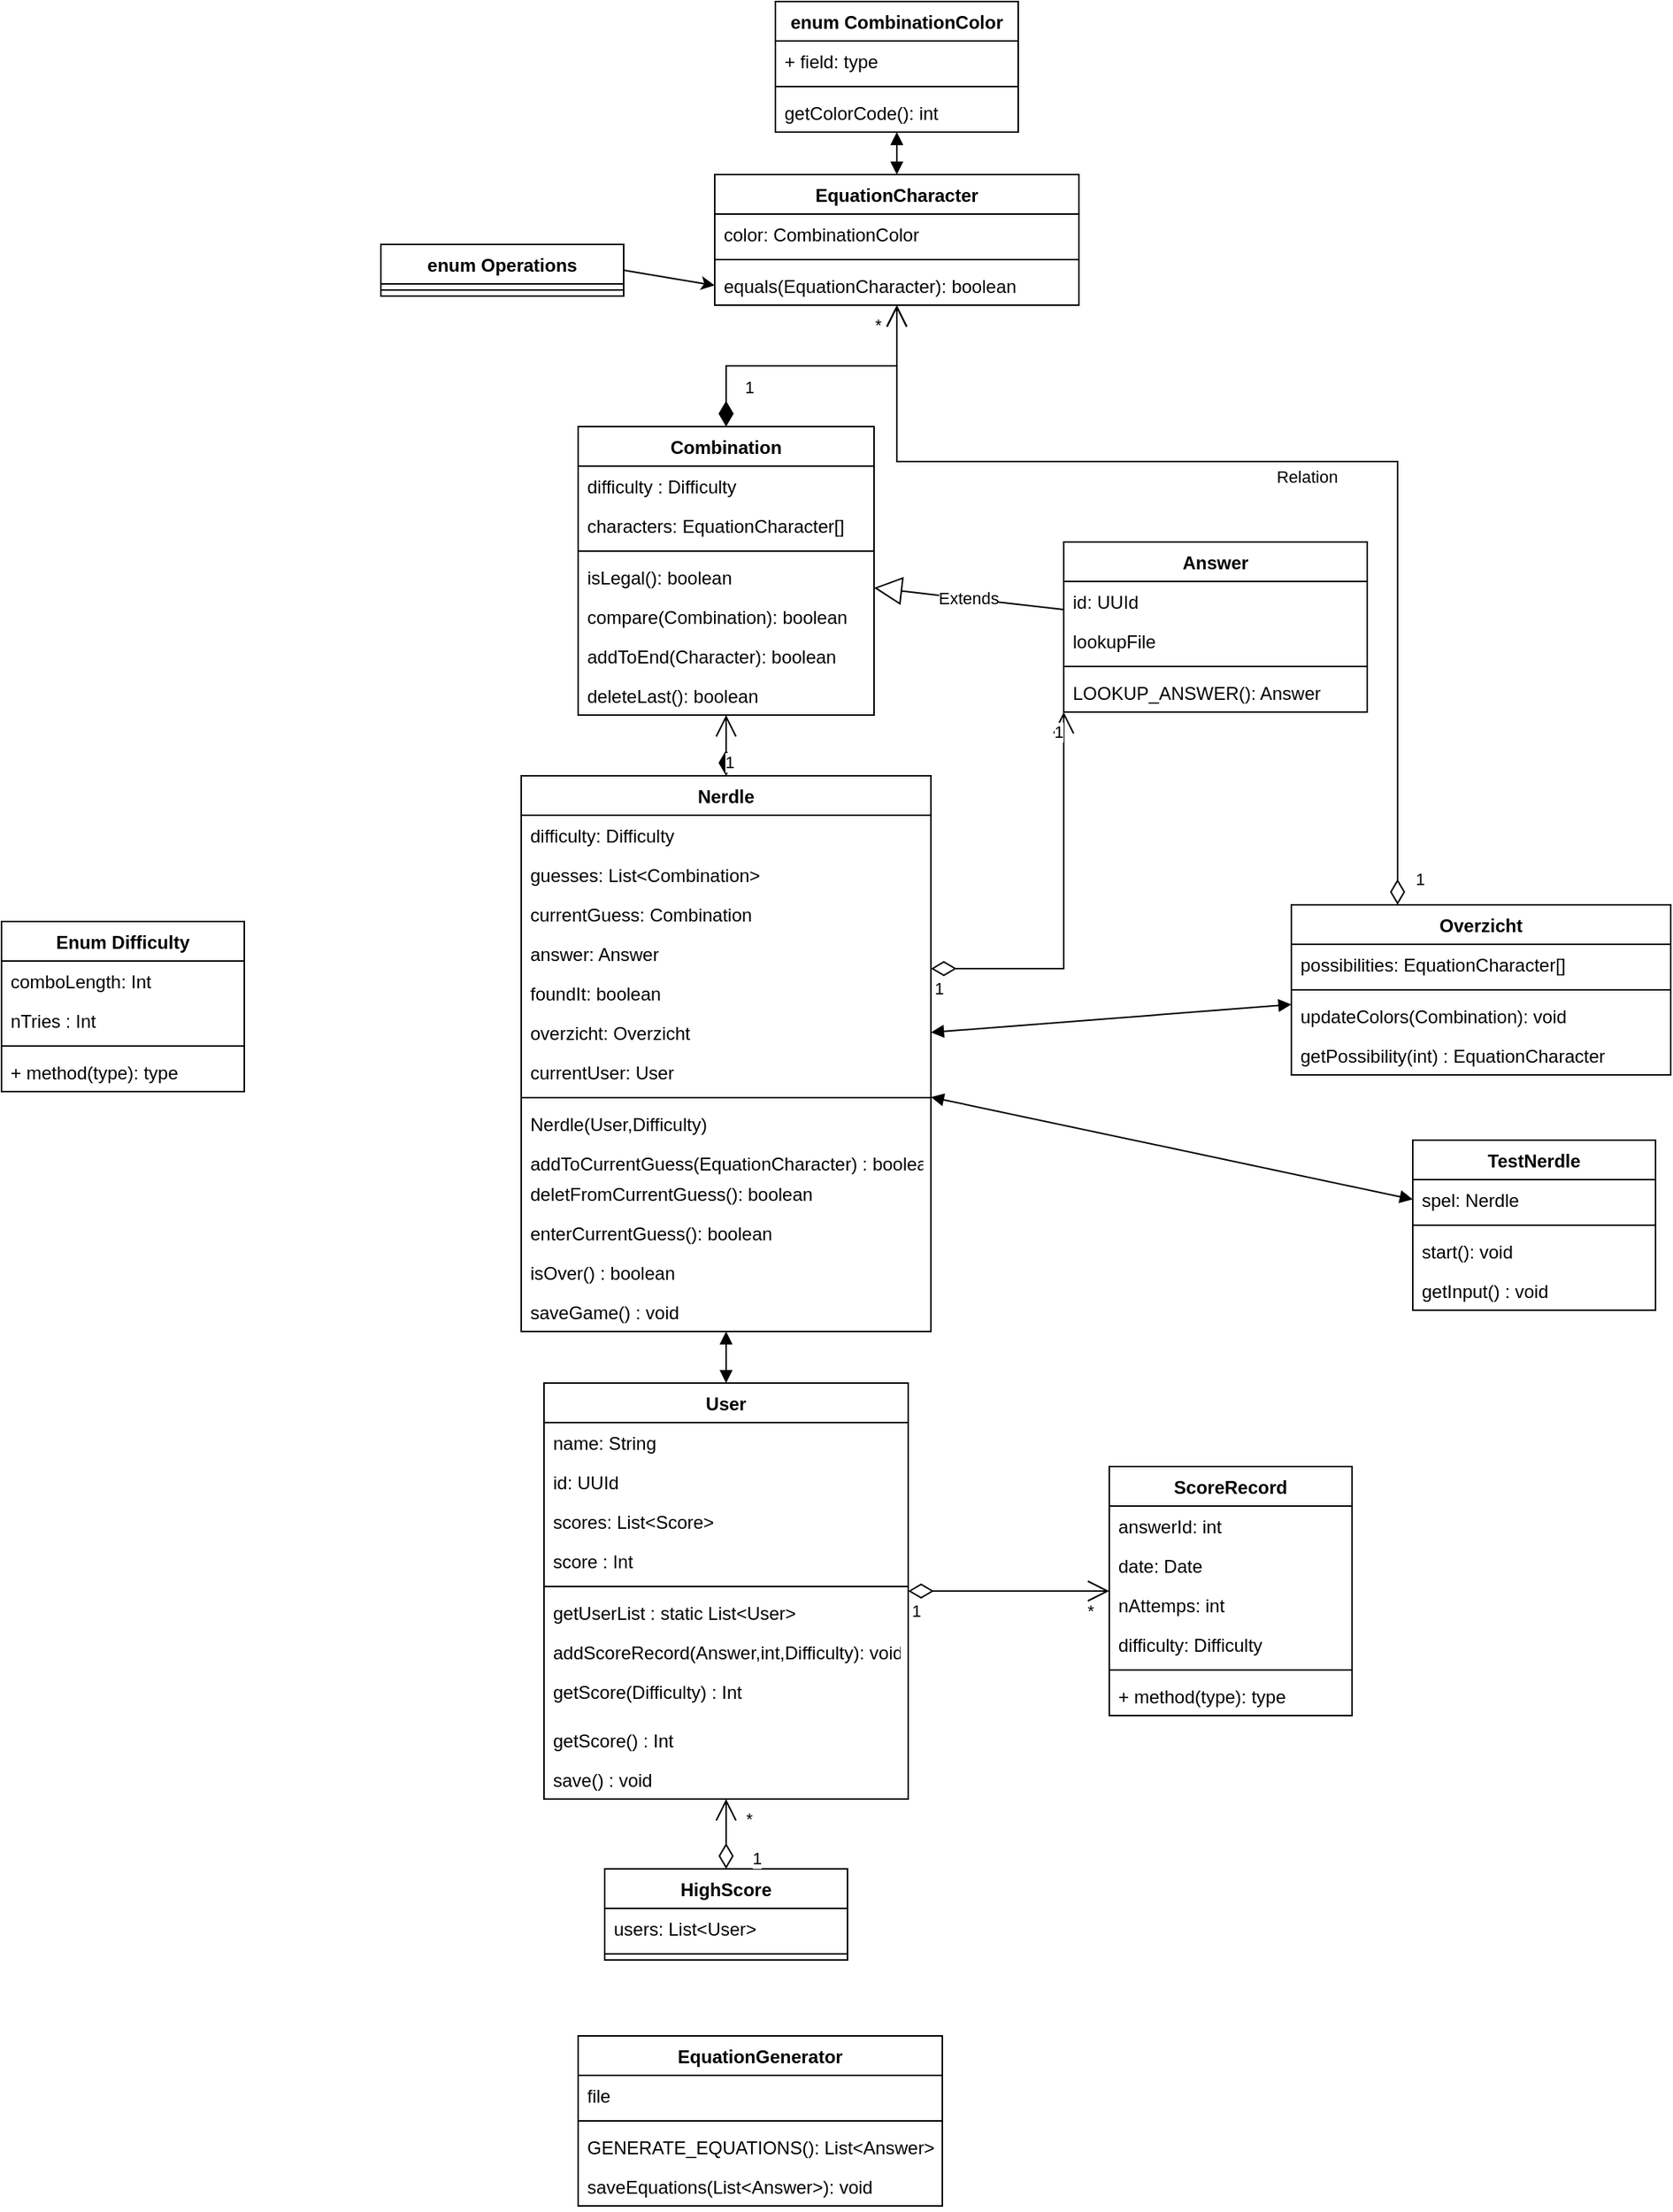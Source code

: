 <mxfile version="20.8.16" type="device"><diagram name="Page-1" id="nGaNUwzNWnzi1AYRtjt9"><mxGraphModel dx="2268" dy="806" grid="1" gridSize="10" guides="1" tooltips="1" connect="1" arrows="1" fold="1" page="1" pageScale="1" pageWidth="850" pageHeight="1100" math="0" shadow="0"><root><mxCell id="0"/><mxCell id="1" parent="0"/><mxCell id="WRhRIFxz5r6KMZZlI93b-1" value="Nerdle" style="swimlane;fontStyle=1;align=center;verticalAlign=top;childLayout=stackLayout;horizontal=1;startSize=26;horizontalStack=0;resizeParent=1;resizeParentMax=0;resizeLast=0;collapsible=1;marginBottom=0;" parent="1" vertex="1"><mxGeometry x="82.5" y="520" width="270" height="366" as="geometry"/></mxCell><mxCell id="WRhRIFxz5r6KMZZlI93b-44" value="difficulty: Difficulty" style="text;strokeColor=none;fillColor=none;align=left;verticalAlign=top;spacingLeft=4;spacingRight=4;overflow=hidden;rotatable=0;points=[[0,0.5],[1,0.5]];portConstraint=eastwest;" parent="WRhRIFxz5r6KMZZlI93b-1" vertex="1"><mxGeometry y="26" width="270" height="26" as="geometry"/></mxCell><mxCell id="WRhRIFxz5r6KMZZlI93b-45" value="guesses: List&lt;Combination&gt;" style="text;strokeColor=none;fillColor=none;align=left;verticalAlign=top;spacingLeft=4;spacingRight=4;overflow=hidden;rotatable=0;points=[[0,0.5],[1,0.5]];portConstraint=eastwest;" parent="WRhRIFxz5r6KMZZlI93b-1" vertex="1"><mxGeometry y="52" width="270" height="26" as="geometry"/></mxCell><mxCell id="WRhRIFxz5r6KMZZlI93b-46" value="currentGuess: Combination" style="text;strokeColor=none;fillColor=none;align=left;verticalAlign=top;spacingLeft=4;spacingRight=4;overflow=hidden;rotatable=0;points=[[0,0.5],[1,0.5]];portConstraint=eastwest;" parent="WRhRIFxz5r6KMZZlI93b-1" vertex="1"><mxGeometry y="78" width="270" height="26" as="geometry"/></mxCell><mxCell id="WRhRIFxz5r6KMZZlI93b-47" value="answer: Answer" style="text;strokeColor=none;fillColor=none;align=left;verticalAlign=top;spacingLeft=4;spacingRight=4;overflow=hidden;rotatable=0;points=[[0,0.5],[1,0.5]];portConstraint=eastwest;" parent="WRhRIFxz5r6KMZZlI93b-1" vertex="1"><mxGeometry y="104" width="270" height="26" as="geometry"/></mxCell><mxCell id="WRhRIFxz5r6KMZZlI93b-57" value="foundIt: boolean" style="text;strokeColor=none;fillColor=none;align=left;verticalAlign=top;spacingLeft=4;spacingRight=4;overflow=hidden;rotatable=0;points=[[0,0.5],[1,0.5]];portConstraint=eastwest;" parent="WRhRIFxz5r6KMZZlI93b-1" vertex="1"><mxGeometry y="130" width="270" height="26" as="geometry"/></mxCell><mxCell id="WRhRIFxz5r6KMZZlI93b-65" value="overzicht: Overzicht" style="text;strokeColor=none;fillColor=none;align=left;verticalAlign=top;spacingLeft=4;spacingRight=4;overflow=hidden;rotatable=0;points=[[0,0.5],[1,0.5]];portConstraint=eastwest;" parent="WRhRIFxz5r6KMZZlI93b-1" vertex="1"><mxGeometry y="156" width="270" height="26" as="geometry"/></mxCell><mxCell id="WRhRIFxz5r6KMZZlI93b-71" value="currentUser: User" style="text;strokeColor=none;fillColor=none;align=left;verticalAlign=top;spacingLeft=4;spacingRight=4;overflow=hidden;rotatable=0;points=[[0,0.5],[1,0.5]];portConstraint=eastwest;" parent="WRhRIFxz5r6KMZZlI93b-1" vertex="1"><mxGeometry y="182" width="270" height="26" as="geometry"/></mxCell><mxCell id="WRhRIFxz5r6KMZZlI93b-3" value="" style="line;strokeWidth=1;fillColor=none;align=left;verticalAlign=middle;spacingTop=-1;spacingLeft=3;spacingRight=3;rotatable=0;labelPosition=right;points=[];portConstraint=eastwest;strokeColor=inherit;" parent="WRhRIFxz5r6KMZZlI93b-1" vertex="1"><mxGeometry y="208" width="270" height="8" as="geometry"/></mxCell><mxCell id="WswGi1oStn5yiVuXlSkT-11" value="Nerdle(User,Difficulty)" style="text;strokeColor=none;fillColor=none;align=left;verticalAlign=top;spacingLeft=4;spacingRight=4;overflow=hidden;rotatable=0;points=[[0,0.5],[1,0.5]];portConstraint=eastwest;" vertex="1" parent="WRhRIFxz5r6KMZZlI93b-1"><mxGeometry y="216" width="270" height="26" as="geometry"/></mxCell><mxCell id="WRhRIFxz5r6KMZZlI93b-4" value="addToCurrentGuess(EquationCharacter) : boolean" style="text;strokeColor=none;fillColor=none;align=left;verticalAlign=top;spacingLeft=4;spacingRight=4;overflow=hidden;rotatable=0;points=[[0,0.5],[1,0.5]];portConstraint=eastwest;" parent="WRhRIFxz5r6KMZZlI93b-1" vertex="1"><mxGeometry y="242" width="270" height="20" as="geometry"/></mxCell><mxCell id="WRhRIFxz5r6KMZZlI93b-97" value="deletFromCurrentGuess(): boolean" style="text;strokeColor=none;fillColor=none;align=left;verticalAlign=top;spacingLeft=4;spacingRight=4;overflow=hidden;rotatable=0;points=[[0,0.5],[1,0.5]];portConstraint=eastwest;" parent="WRhRIFxz5r6KMZZlI93b-1" vertex="1"><mxGeometry y="262" width="270" height="26" as="geometry"/></mxCell><mxCell id="WRhRIFxz5r6KMZZlI93b-98" value="enterCurrentGuess(): boolean" style="text;strokeColor=none;fillColor=none;align=left;verticalAlign=top;spacingLeft=4;spacingRight=4;overflow=hidden;rotatable=0;points=[[0,0.5],[1,0.5]];portConstraint=eastwest;" parent="WRhRIFxz5r6KMZZlI93b-1" vertex="1"><mxGeometry y="288" width="270" height="26" as="geometry"/></mxCell><mxCell id="AXyc21nT3jt0DEatGzwi-4" value="isOver() : boolean" style="text;strokeColor=none;fillColor=none;align=left;verticalAlign=top;spacingLeft=4;spacingRight=4;overflow=hidden;rotatable=0;points=[[0,0.5],[1,0.5]];portConstraint=eastwest;" parent="WRhRIFxz5r6KMZZlI93b-1" vertex="1"><mxGeometry y="314" width="270" height="26" as="geometry"/></mxCell><mxCell id="WswGi1oStn5yiVuXlSkT-10" value="saveGame() : void" style="text;strokeColor=none;fillColor=none;align=left;verticalAlign=top;spacingLeft=4;spacingRight=4;overflow=hidden;rotatable=0;points=[[0,0.5],[1,0.5]];portConstraint=eastwest;" vertex="1" parent="WRhRIFxz5r6KMZZlI93b-1"><mxGeometry y="340" width="270" height="26" as="geometry"/></mxCell><mxCell id="WRhRIFxz5r6KMZZlI93b-5" value="Combination" style="swimlane;fontStyle=1;align=center;verticalAlign=top;childLayout=stackLayout;horizontal=1;startSize=26;horizontalStack=0;resizeParent=1;resizeParentMax=0;resizeLast=0;collapsible=1;marginBottom=0;" parent="1" vertex="1"><mxGeometry x="120" y="290" width="195" height="190" as="geometry"/></mxCell><mxCell id="WRhRIFxz5r6KMZZlI93b-89" value="difficulty : Difficulty" style="text;strokeColor=none;fillColor=none;align=left;verticalAlign=top;spacingLeft=4;spacingRight=4;overflow=hidden;rotatable=0;points=[[0,0.5],[1,0.5]];portConstraint=eastwest;" parent="WRhRIFxz5r6KMZZlI93b-5" vertex="1"><mxGeometry y="26" width="195" height="26" as="geometry"/></mxCell><mxCell id="WRhRIFxz5r6KMZZlI93b-6" value="characters: EquationCharacter[]" style="text;strokeColor=none;fillColor=none;align=left;verticalAlign=top;spacingLeft=4;spacingRight=4;overflow=hidden;rotatable=0;points=[[0,0.5],[1,0.5]];portConstraint=eastwest;" parent="WRhRIFxz5r6KMZZlI93b-5" vertex="1"><mxGeometry y="52" width="195" height="26" as="geometry"/></mxCell><mxCell id="WRhRIFxz5r6KMZZlI93b-7" value="" style="line;strokeWidth=1;fillColor=none;align=left;verticalAlign=middle;spacingTop=-1;spacingLeft=3;spacingRight=3;rotatable=0;labelPosition=right;points=[];portConstraint=eastwest;strokeColor=inherit;" parent="WRhRIFxz5r6KMZZlI93b-5" vertex="1"><mxGeometry y="78" width="195" height="8" as="geometry"/></mxCell><mxCell id="WRhRIFxz5r6KMZZlI93b-8" value="isLegal(): boolean" style="text;strokeColor=none;fillColor=none;align=left;verticalAlign=top;spacingLeft=4;spacingRight=4;overflow=hidden;rotatable=0;points=[[0,0.5],[1,0.5]];portConstraint=eastwest;" parent="WRhRIFxz5r6KMZZlI93b-5" vertex="1"><mxGeometry y="86" width="195" height="26" as="geometry"/></mxCell><mxCell id="WRhRIFxz5r6KMZZlI93b-82" value="compare(Combination): boolean" style="text;strokeColor=none;fillColor=none;align=left;verticalAlign=top;spacingLeft=4;spacingRight=4;overflow=hidden;rotatable=0;points=[[0,0.5],[1,0.5]];portConstraint=eastwest;" parent="WRhRIFxz5r6KMZZlI93b-5" vertex="1"><mxGeometry y="112" width="195" height="26" as="geometry"/></mxCell><mxCell id="WRhRIFxz5r6KMZZlI93b-83" value="addToEnd(Character): boolean" style="text;strokeColor=none;fillColor=none;align=left;verticalAlign=top;spacingLeft=4;spacingRight=4;overflow=hidden;rotatable=0;points=[[0,0.5],[1,0.5]];portConstraint=eastwest;" parent="WRhRIFxz5r6KMZZlI93b-5" vertex="1"><mxGeometry y="138" width="195" height="26" as="geometry"/></mxCell><mxCell id="WRhRIFxz5r6KMZZlI93b-84" value="deleteLast(): boolean" style="text;strokeColor=none;fillColor=none;align=left;verticalAlign=top;spacingLeft=4;spacingRight=4;overflow=hidden;rotatable=0;points=[[0,0.5],[1,0.5]];portConstraint=eastwest;" parent="WRhRIFxz5r6KMZZlI93b-5" vertex="1"><mxGeometry y="164" width="195" height="26" as="geometry"/></mxCell><mxCell id="WRhRIFxz5r6KMZZlI93b-9" value="1" style="endArrow=open;html=1;endSize=12;startArrow=diamondThin;startSize=14;startFill=1;edgeStyle=orthogonalEdgeStyle;align=left;verticalAlign=bottom;rounded=0;" parent="1" source="WRhRIFxz5r6KMZZlI93b-1" target="WRhRIFxz5r6KMZZlI93b-5" edge="1"><mxGeometry x="-1" y="3" relative="1" as="geometry"><mxPoint x="420" y="320" as="sourcePoint"/><mxPoint x="580" y="320" as="targetPoint"/></mxGeometry></mxCell><mxCell id="WRhRIFxz5r6KMZZlI93b-10" value="EquationCharacter" style="swimlane;fontStyle=1;align=center;verticalAlign=top;childLayout=stackLayout;horizontal=1;startSize=26;horizontalStack=0;resizeParent=1;resizeParentMax=0;resizeLast=0;collapsible=1;marginBottom=0;" parent="1" vertex="1"><mxGeometry x="210" y="124" width="240" height="86" as="geometry"/></mxCell><mxCell id="WRhRIFxz5r6KMZZlI93b-56" value="color: CombinationColor" style="text;strokeColor=none;fillColor=none;align=left;verticalAlign=top;spacingLeft=4;spacingRight=4;overflow=hidden;rotatable=0;points=[[0,0.5],[1,0.5]];portConstraint=eastwest;" parent="WRhRIFxz5r6KMZZlI93b-10" vertex="1"><mxGeometry y="26" width="240" height="26" as="geometry"/></mxCell><mxCell id="WRhRIFxz5r6KMZZlI93b-12" value="" style="line;strokeWidth=1;fillColor=none;align=left;verticalAlign=middle;spacingTop=-1;spacingLeft=3;spacingRight=3;rotatable=0;labelPosition=right;points=[];portConstraint=eastwest;strokeColor=inherit;" parent="WRhRIFxz5r6KMZZlI93b-10" vertex="1"><mxGeometry y="52" width="240" height="8" as="geometry"/></mxCell><mxCell id="2IvJSUibcknKAsIK1jTC-1" value="equals(EquationCharacter): boolean" style="text;strokeColor=none;fillColor=none;align=left;verticalAlign=top;spacingLeft=4;spacingRight=4;overflow=hidden;rotatable=0;points=[[0,0.5],[1,0.5]];portConstraint=eastwest;" parent="WRhRIFxz5r6KMZZlI93b-10" vertex="1"><mxGeometry y="60" width="240" height="26" as="geometry"/></mxCell><mxCell id="WRhRIFxz5r6KMZZlI93b-14" value="enum CombinationColor" style="swimlane;fontStyle=1;align=center;verticalAlign=top;childLayout=stackLayout;horizontal=1;startSize=26;horizontalStack=0;resizeParent=1;resizeParentMax=0;resizeLast=0;collapsible=1;marginBottom=0;" parent="1" vertex="1"><mxGeometry x="250" y="10" width="160" height="86" as="geometry"/></mxCell><mxCell id="WRhRIFxz5r6KMZZlI93b-15" value="+ field: type" style="text;strokeColor=none;fillColor=none;align=left;verticalAlign=top;spacingLeft=4;spacingRight=4;overflow=hidden;rotatable=0;points=[[0,0.5],[1,0.5]];portConstraint=eastwest;" parent="WRhRIFxz5r6KMZZlI93b-14" vertex="1"><mxGeometry y="26" width="160" height="26" as="geometry"/></mxCell><mxCell id="WRhRIFxz5r6KMZZlI93b-16" value="" style="line;strokeWidth=1;fillColor=none;align=left;verticalAlign=middle;spacingTop=-1;spacingLeft=3;spacingRight=3;rotatable=0;labelPosition=right;points=[];portConstraint=eastwest;strokeColor=inherit;" parent="WRhRIFxz5r6KMZZlI93b-14" vertex="1"><mxGeometry y="52" width="160" height="8" as="geometry"/></mxCell><mxCell id="WRhRIFxz5r6KMZZlI93b-17" value="getColorCode(): int" style="text;strokeColor=none;fillColor=none;align=left;verticalAlign=top;spacingLeft=4;spacingRight=4;overflow=hidden;rotatable=0;points=[[0,0.5],[1,0.5]];portConstraint=eastwest;" parent="WRhRIFxz5r6KMZZlI93b-14" vertex="1"><mxGeometry y="60" width="160" height="26" as="geometry"/></mxCell><mxCell id="WRhRIFxz5r6KMZZlI93b-20" value="1" style="endArrow=open;html=1;endSize=12;startArrow=diamondThin;startSize=14;startFill=1;edgeStyle=orthogonalEdgeStyle;align=left;verticalAlign=bottom;rounded=0;" parent="1" source="WRhRIFxz5r6KMZZlI93b-5" target="WRhRIFxz5r6KMZZlI93b-10" edge="1"><mxGeometry x="-0.817" y="-10" relative="1" as="geometry"><mxPoint x="530" y="360" as="sourcePoint"/><mxPoint x="250" y="197" as="targetPoint"/><mxPoint as="offset"/></mxGeometry></mxCell><mxCell id="WRhRIFxz5r6KMZZlI93b-48" value="enum Operations" style="swimlane;fontStyle=1;align=center;verticalAlign=top;childLayout=stackLayout;horizontal=1;startSize=26;horizontalStack=0;resizeParent=1;resizeParentMax=0;resizeLast=0;collapsible=1;marginBottom=0;" parent="1" vertex="1"><mxGeometry x="-10" y="170" width="160" height="34" as="geometry"/></mxCell><mxCell id="WRhRIFxz5r6KMZZlI93b-50" value="" style="line;strokeWidth=1;fillColor=none;align=left;verticalAlign=middle;spacingTop=-1;spacingLeft=3;spacingRight=3;rotatable=0;labelPosition=right;points=[];portConstraint=eastwest;strokeColor=inherit;" parent="WRhRIFxz5r6KMZZlI93b-48" vertex="1"><mxGeometry y="26" width="160" height="8" as="geometry"/></mxCell><mxCell id="WRhRIFxz5r6KMZZlI93b-55" value="" style="endArrow=block;startArrow=block;endFill=1;startFill=1;html=1;rounded=0;" parent="1" source="WRhRIFxz5r6KMZZlI93b-10" target="WRhRIFxz5r6KMZZlI93b-17" edge="1"><mxGeometry width="160" relative="1" as="geometry"><mxPoint x="380" y="120" as="sourcePoint"/><mxPoint x="540" y="120" as="targetPoint"/></mxGeometry></mxCell><mxCell id="WRhRIFxz5r6KMZZlI93b-58" value="Overzicht" style="swimlane;fontStyle=1;align=center;verticalAlign=top;childLayout=stackLayout;horizontal=1;startSize=26;horizontalStack=0;resizeParent=1;resizeParentMax=0;resizeLast=0;collapsible=1;marginBottom=0;" parent="1" vertex="1"><mxGeometry x="590" y="605" width="250" height="112" as="geometry"/></mxCell><mxCell id="WRhRIFxz5r6KMZZlI93b-62" value="Relation" style="endArrow=open;html=1;endSize=12;startArrow=diamondThin;startSize=14;startFill=0;edgeStyle=orthogonalEdgeStyle;rounded=0;" parent="WRhRIFxz5r6KMZZlI93b-58" target="WRhRIFxz5r6KMZZlI93b-10" edge="1"><mxGeometry x="-0.028" y="10" relative="1" as="geometry"><mxPoint x="70" as="sourcePoint"/><mxPoint x="230" as="targetPoint"/><Array as="points"><mxPoint x="70" y="-292"/><mxPoint x="-260" y="-292"/></Array><mxPoint as="offset"/></mxGeometry></mxCell><mxCell id="WRhRIFxz5r6KMZZlI93b-63" value="1" style="edgeLabel;resizable=0;html=1;align=left;verticalAlign=top;" parent="WRhRIFxz5r6KMZZlI93b-62" connectable="0" vertex="1"><mxGeometry x="-1" relative="1" as="geometry"><mxPoint x="10" y="-30" as="offset"/></mxGeometry></mxCell><mxCell id="WRhRIFxz5r6KMZZlI93b-64" value="*" style="edgeLabel;resizable=0;html=1;align=right;verticalAlign=top;" parent="WRhRIFxz5r6KMZZlI93b-62" connectable="0" vertex="1"><mxGeometry x="1" relative="1" as="geometry"><mxPoint x="-10" as="offset"/></mxGeometry></mxCell><mxCell id="WRhRIFxz5r6KMZZlI93b-59" value="possibilities: EquationCharacter[]" style="text;strokeColor=none;fillColor=none;align=left;verticalAlign=top;spacingLeft=4;spacingRight=4;overflow=hidden;rotatable=0;points=[[0,0.5],[1,0.5]];portConstraint=eastwest;" parent="WRhRIFxz5r6KMZZlI93b-58" vertex="1"><mxGeometry y="26" width="250" height="26" as="geometry"/></mxCell><mxCell id="WRhRIFxz5r6KMZZlI93b-60" value="" style="line;strokeWidth=1;fillColor=none;align=left;verticalAlign=middle;spacingTop=-1;spacingLeft=3;spacingRight=3;rotatable=0;labelPosition=right;points=[];portConstraint=eastwest;strokeColor=inherit;" parent="WRhRIFxz5r6KMZZlI93b-58" vertex="1"><mxGeometry y="52" width="250" height="8" as="geometry"/></mxCell><mxCell id="WRhRIFxz5r6KMZZlI93b-61" value="updateColors(Combination): void" style="text;strokeColor=none;fillColor=none;align=left;verticalAlign=top;spacingLeft=4;spacingRight=4;overflow=hidden;rotatable=0;points=[[0,0.5],[1,0.5]];portConstraint=eastwest;" parent="WRhRIFxz5r6KMZZlI93b-58" vertex="1"><mxGeometry y="60" width="250" height="26" as="geometry"/></mxCell><mxCell id="AXyc21nT3jt0DEatGzwi-1" value="getPossibility(int) : EquationCharacter" style="text;strokeColor=none;fillColor=none;align=left;verticalAlign=top;spacingLeft=4;spacingRight=4;overflow=hidden;rotatable=0;points=[[0,0.5],[1,0.5]];portConstraint=eastwest;" parent="WRhRIFxz5r6KMZZlI93b-58" vertex="1"><mxGeometry y="86" width="250" height="26" as="geometry"/></mxCell><mxCell id="WRhRIFxz5r6KMZZlI93b-66" value="" style="endArrow=block;startArrow=block;endFill=1;startFill=1;html=1;rounded=0;exitX=1;exitY=0.5;exitDx=0;exitDy=0;" parent="1" source="WRhRIFxz5r6KMZZlI93b-65" target="WRhRIFxz5r6KMZZlI93b-58" edge="1"><mxGeometry width="160" relative="1" as="geometry"><mxPoint x="340" y="630" as="sourcePoint"/><mxPoint x="500" y="630" as="targetPoint"/></mxGeometry></mxCell><mxCell id="WRhRIFxz5r6KMZZlI93b-67" value="User" style="swimlane;fontStyle=1;align=center;verticalAlign=top;childLayout=stackLayout;horizontal=1;startSize=26;horizontalStack=0;resizeParent=1;resizeParentMax=0;resizeLast=0;collapsible=1;marginBottom=0;" parent="1" vertex="1"><mxGeometry x="97.5" y="920" width="240" height="274" as="geometry"/></mxCell><mxCell id="WRhRIFxz5r6KMZZlI93b-68" value="name: String" style="text;strokeColor=none;fillColor=none;align=left;verticalAlign=top;spacingLeft=4;spacingRight=4;overflow=hidden;rotatable=0;points=[[0,0.5],[1,0.5]];portConstraint=eastwest;" parent="WRhRIFxz5r6KMZZlI93b-67" vertex="1"><mxGeometry y="26" width="240" height="26" as="geometry"/></mxCell><mxCell id="WRhRIFxz5r6KMZZlI93b-92" value="id: UUId" style="text;strokeColor=none;fillColor=none;align=left;verticalAlign=top;spacingLeft=4;spacingRight=4;overflow=hidden;rotatable=0;points=[[0,0.5],[1,0.5]];portConstraint=eastwest;" parent="WRhRIFxz5r6KMZZlI93b-67" vertex="1"><mxGeometry y="52" width="240" height="26" as="geometry"/></mxCell><mxCell id="WRhRIFxz5r6KMZZlI93b-93" value="scores: List&lt;Score&gt;" style="text;strokeColor=none;fillColor=none;align=left;verticalAlign=top;spacingLeft=4;spacingRight=4;overflow=hidden;rotatable=0;points=[[0,0.5],[1,0.5]];portConstraint=eastwest;" parent="WRhRIFxz5r6KMZZlI93b-67" vertex="1"><mxGeometry y="78" width="240" height="26" as="geometry"/></mxCell><mxCell id="WswGi1oStn5yiVuXlSkT-12" value="score : Int" style="text;strokeColor=none;fillColor=none;align=left;verticalAlign=top;spacingLeft=4;spacingRight=4;overflow=hidden;rotatable=0;points=[[0,0.5],[1,0.5]];portConstraint=eastwest;" vertex="1" parent="WRhRIFxz5r6KMZZlI93b-67"><mxGeometry y="104" width="240" height="26" as="geometry"/></mxCell><mxCell id="WRhRIFxz5r6KMZZlI93b-69" value="" style="line;strokeWidth=1;fillColor=none;align=left;verticalAlign=middle;spacingTop=-1;spacingLeft=3;spacingRight=3;rotatable=0;labelPosition=right;points=[];portConstraint=eastwest;strokeColor=inherit;" parent="WRhRIFxz5r6KMZZlI93b-67" vertex="1"><mxGeometry y="130" width="240" height="8" as="geometry"/></mxCell><mxCell id="WswGi1oStn5yiVuXlSkT-8" value="getUserList : static List&lt;User&gt;" style="text;strokeColor=none;fillColor=none;align=left;verticalAlign=top;spacingLeft=4;spacingRight=4;overflow=hidden;rotatable=0;points=[[0,0.5],[1,0.5]];portConstraint=eastwest;" vertex="1" parent="WRhRIFxz5r6KMZZlI93b-67"><mxGeometry y="138" width="240" height="26" as="geometry"/></mxCell><mxCell id="WRhRIFxz5r6KMZZlI93b-70" value="addScoreRecord(Answer,int,Difficulty): void" style="text;strokeColor=none;fillColor=none;align=left;verticalAlign=top;spacingLeft=4;spacingRight=4;overflow=hidden;rotatable=0;points=[[0,0.5],[1,0.5]];portConstraint=eastwest;" parent="WRhRIFxz5r6KMZZlI93b-67" vertex="1"><mxGeometry y="164" width="240" height="26" as="geometry"/></mxCell><mxCell id="MKwCYg8Q-onMK38JoarG-9" value="getScore(Difficulty) : Int" style="text;strokeColor=none;fillColor=none;align=left;verticalAlign=top;spacingLeft=4;spacingRight=4;overflow=hidden;rotatable=0;points=[[0,0.5],[1,0.5]];portConstraint=eastwest;" parent="WRhRIFxz5r6KMZZlI93b-67" vertex="1"><mxGeometry y="190" width="240" height="32" as="geometry"/></mxCell><mxCell id="WswGi1oStn5yiVuXlSkT-7" value="getScore() : Int" style="text;strokeColor=none;fillColor=none;align=left;verticalAlign=top;spacingLeft=4;spacingRight=4;overflow=hidden;rotatable=0;points=[[0,0.5],[1,0.5]];portConstraint=eastwest;" vertex="1" parent="WRhRIFxz5r6KMZZlI93b-67"><mxGeometry y="222" width="240" height="26" as="geometry"/></mxCell><mxCell id="WswGi1oStn5yiVuXlSkT-9" value="save() : void" style="text;strokeColor=none;fillColor=none;align=left;verticalAlign=top;spacingLeft=4;spacingRight=4;overflow=hidden;rotatable=0;points=[[0,0.5],[1,0.5]];portConstraint=eastwest;" vertex="1" parent="WRhRIFxz5r6KMZZlI93b-67"><mxGeometry y="248" width="240" height="26" as="geometry"/></mxCell><mxCell id="WRhRIFxz5r6KMZZlI93b-72" value="" style="endArrow=block;startArrow=block;endFill=1;startFill=1;html=1;rounded=0;" parent="1" source="WRhRIFxz5r6KMZZlI93b-67" target="WRhRIFxz5r6KMZZlI93b-1" edge="1"><mxGeometry width="160" relative="1" as="geometry"><mxPoint x="230" y="880" as="sourcePoint"/><mxPoint x="390" y="880" as="targetPoint"/></mxGeometry></mxCell><mxCell id="WRhRIFxz5r6KMZZlI93b-73" value="ScoreRecord" style="swimlane;fontStyle=1;align=center;verticalAlign=top;childLayout=stackLayout;horizontal=1;startSize=26;horizontalStack=0;resizeParent=1;resizeParentMax=0;resizeLast=0;collapsible=1;marginBottom=0;" parent="1" vertex="1"><mxGeometry x="470" y="975" width="160" height="164" as="geometry"/></mxCell><mxCell id="WRhRIFxz5r6KMZZlI93b-74" value="answerId: int" style="text;strokeColor=none;fillColor=none;align=left;verticalAlign=top;spacingLeft=4;spacingRight=4;overflow=hidden;rotatable=0;points=[[0,0.5],[1,0.5]];portConstraint=eastwest;" parent="WRhRIFxz5r6KMZZlI93b-73" vertex="1"><mxGeometry y="26" width="160" height="26" as="geometry"/></mxCell><mxCell id="YcRSz4HbTCFQbm7x_OHW-3" value="date: Date " style="text;strokeColor=none;fillColor=none;align=left;verticalAlign=top;spacingLeft=4;spacingRight=4;overflow=hidden;rotatable=0;points=[[0,0.5],[1,0.5]];portConstraint=eastwest;" parent="WRhRIFxz5r6KMZZlI93b-73" vertex="1"><mxGeometry y="52" width="160" height="26" as="geometry"/></mxCell><mxCell id="WRhRIFxz5r6KMZZlI93b-90" value="nAttemps: int" style="text;strokeColor=none;fillColor=none;align=left;verticalAlign=top;spacingLeft=4;spacingRight=4;overflow=hidden;rotatable=0;points=[[0,0.5],[1,0.5]];portConstraint=eastwest;" parent="WRhRIFxz5r6KMZZlI93b-73" vertex="1"><mxGeometry y="78" width="160" height="26" as="geometry"/></mxCell><mxCell id="WswGi1oStn5yiVuXlSkT-6" value="difficulty: Difficulty" style="text;strokeColor=none;fillColor=none;align=left;verticalAlign=top;spacingLeft=4;spacingRight=4;overflow=hidden;rotatable=0;points=[[0,0.5],[1,0.5]];portConstraint=eastwest;" vertex="1" parent="WRhRIFxz5r6KMZZlI93b-73"><mxGeometry y="104" width="160" height="26" as="geometry"/></mxCell><mxCell id="WRhRIFxz5r6KMZZlI93b-75" value="" style="line;strokeWidth=1;fillColor=none;align=left;verticalAlign=middle;spacingTop=-1;spacingLeft=3;spacingRight=3;rotatable=0;labelPosition=right;points=[];portConstraint=eastwest;strokeColor=inherit;" parent="WRhRIFxz5r6KMZZlI93b-73" vertex="1"><mxGeometry y="130" width="160" height="8" as="geometry"/></mxCell><mxCell id="WRhRIFxz5r6KMZZlI93b-76" value="+ method(type): type" style="text;strokeColor=none;fillColor=none;align=left;verticalAlign=top;spacingLeft=4;spacingRight=4;overflow=hidden;rotatable=0;points=[[0,0.5],[1,0.5]];portConstraint=eastwest;" parent="WRhRIFxz5r6KMZZlI93b-73" vertex="1"><mxGeometry y="138" width="160" height="26" as="geometry"/></mxCell><mxCell id="WRhRIFxz5r6KMZZlI93b-77" value="Answer" style="swimlane;fontStyle=1;align=center;verticalAlign=top;childLayout=stackLayout;horizontal=1;startSize=26;horizontalStack=0;resizeParent=1;resizeParentMax=0;resizeLast=0;collapsible=1;marginBottom=0;" parent="1" vertex="1"><mxGeometry x="440" y="366" width="200" height="112" as="geometry"/></mxCell><mxCell id="WRhRIFxz5r6KMZZlI93b-78" value="id: UUId" style="text;strokeColor=none;fillColor=none;align=left;verticalAlign=top;spacingLeft=4;spacingRight=4;overflow=hidden;rotatable=0;points=[[0,0.5],[1,0.5]];portConstraint=eastwest;" parent="WRhRIFxz5r6KMZZlI93b-77" vertex="1"><mxGeometry y="26" width="200" height="26" as="geometry"/></mxCell><mxCell id="MKwCYg8Q-onMK38JoarG-30" value="lookupFile" style="text;strokeColor=none;fillColor=none;align=left;verticalAlign=top;spacingLeft=4;spacingRight=4;overflow=hidden;rotatable=0;points=[[0,0.5],[1,0.5]];portConstraint=eastwest;" parent="WRhRIFxz5r6KMZZlI93b-77" vertex="1"><mxGeometry y="52" width="200" height="26" as="geometry"/></mxCell><mxCell id="WRhRIFxz5r6KMZZlI93b-79" value="" style="line;strokeWidth=1;fillColor=none;align=left;verticalAlign=middle;spacingTop=-1;spacingLeft=3;spacingRight=3;rotatable=0;labelPosition=right;points=[];portConstraint=eastwest;strokeColor=inherit;" parent="WRhRIFxz5r6KMZZlI93b-77" vertex="1"><mxGeometry y="78" width="200" height="8" as="geometry"/></mxCell><mxCell id="WRhRIFxz5r6KMZZlI93b-80" value="LOOKUP_ANSWER(): Answer" style="text;strokeColor=none;fillColor=none;align=left;verticalAlign=top;spacingLeft=4;spacingRight=4;overflow=hidden;rotatable=0;points=[[0,0.5],[1,0.5]];portConstraint=eastwest;" parent="WRhRIFxz5r6KMZZlI93b-77" vertex="1"><mxGeometry y="86" width="200" height="26" as="geometry"/></mxCell><mxCell id="WRhRIFxz5r6KMZZlI93b-81" value="Extends" style="endArrow=block;endSize=16;endFill=0;html=1;rounded=0;" parent="1" source="WRhRIFxz5r6KMZZlI93b-77" target="WRhRIFxz5r6KMZZlI93b-5" edge="1"><mxGeometry width="160" relative="1" as="geometry"><mxPoint x="280" y="470" as="sourcePoint"/><mxPoint x="440" y="470" as="targetPoint"/></mxGeometry></mxCell><mxCell id="WRhRIFxz5r6KMZZlI93b-85" value="" style="endArrow=open;html=1;endSize=12;startArrow=diamondThin;startSize=14;startFill=0;edgeStyle=orthogonalEdgeStyle;rounded=0;" parent="1" source="WRhRIFxz5r6KMZZlI93b-47" target="WRhRIFxz5r6KMZZlI93b-77" edge="1"><mxGeometry x="0.02" y="-30" relative="1" as="geometry"><mxPoint x="200" y="640" as="sourcePoint"/><mxPoint x="360" y="640" as="targetPoint"/><Array as="points"><mxPoint x="440" y="647"/></Array><mxPoint as="offset"/></mxGeometry></mxCell><mxCell id="WRhRIFxz5r6KMZZlI93b-86" value="1" style="edgeLabel;resizable=0;html=1;align=left;verticalAlign=top;" parent="WRhRIFxz5r6KMZZlI93b-85" connectable="0" vertex="1"><mxGeometry x="-1" relative="1" as="geometry"/></mxCell><mxCell id="WRhRIFxz5r6KMZZlI93b-87" value="1" style="edgeLabel;resizable=0;html=1;align=right;verticalAlign=top;" parent="WRhRIFxz5r6KMZZlI93b-85" connectable="0" vertex="1"><mxGeometry x="1" relative="1" as="geometry"/></mxCell><mxCell id="WRhRIFxz5r6KMZZlI93b-94" value="" style="endArrow=open;html=1;endSize=12;startArrow=diamondThin;startSize=14;startFill=0;edgeStyle=orthogonalEdgeStyle;rounded=0;" parent="1" source="WRhRIFxz5r6KMZZlI93b-67" target="WRhRIFxz5r6KMZZlI93b-73" edge="1"><mxGeometry x="0.091" y="39" relative="1" as="geometry"><mxPoint x="330" y="950" as="sourcePoint"/><mxPoint x="490" y="950" as="targetPoint"/><mxPoint x="-5" as="offset"/></mxGeometry></mxCell><mxCell id="WRhRIFxz5r6KMZZlI93b-95" value="1" style="edgeLabel;resizable=0;html=1;align=left;verticalAlign=top;" parent="WRhRIFxz5r6KMZZlI93b-94" connectable="0" vertex="1"><mxGeometry x="-1" relative="1" as="geometry"/></mxCell><mxCell id="WRhRIFxz5r6KMZZlI93b-96" value="*" style="edgeLabel;resizable=0;html=1;align=right;verticalAlign=top;" parent="WRhRIFxz5r6KMZZlI93b-94" connectable="0" vertex="1"><mxGeometry x="1" relative="1" as="geometry"><mxPoint x="-10" as="offset"/></mxGeometry></mxCell><mxCell id="MKwCYg8Q-onMK38JoarG-5" value="HighScore" style="swimlane;fontStyle=1;align=center;verticalAlign=top;childLayout=stackLayout;horizontal=1;startSize=26;horizontalStack=0;resizeParent=1;resizeParentMax=0;resizeLast=0;collapsible=1;marginBottom=0;" parent="1" vertex="1"><mxGeometry x="137.5" y="1240" width="160" height="60" as="geometry"/></mxCell><mxCell id="MKwCYg8Q-onMK38JoarG-6" value="users: List&lt;User&gt;" style="text;strokeColor=none;fillColor=none;align=left;verticalAlign=top;spacingLeft=4;spacingRight=4;overflow=hidden;rotatable=0;points=[[0,0.5],[1,0.5]];portConstraint=eastwest;" parent="MKwCYg8Q-onMK38JoarG-5" vertex="1"><mxGeometry y="26" width="160" height="26" as="geometry"/></mxCell><mxCell id="MKwCYg8Q-onMK38JoarG-7" value="" style="line;strokeWidth=1;fillColor=none;align=left;verticalAlign=middle;spacingTop=-1;spacingLeft=3;spacingRight=3;rotatable=0;labelPosition=right;points=[];portConstraint=eastwest;strokeColor=inherit;" parent="MKwCYg8Q-onMK38JoarG-5" vertex="1"><mxGeometry y="52" width="160" height="8" as="geometry"/></mxCell><mxCell id="MKwCYg8Q-onMK38JoarG-10" value="" style="endArrow=open;html=1;endSize=12;startArrow=diamondThin;startSize=14;startFill=0;edgeStyle=orthogonalEdgeStyle;rounded=0;" parent="1" source="MKwCYg8Q-onMK38JoarG-5" target="WRhRIFxz5r6KMZZlI93b-67" edge="1"><mxGeometry x="0.189" y="-47" relative="1" as="geometry"><mxPoint x="227.5" y="1140" as="sourcePoint"/><mxPoint x="387.5" y="1140" as="targetPoint"/><mxPoint x="1" as="offset"/></mxGeometry></mxCell><mxCell id="MKwCYg8Q-onMK38JoarG-11" value="1" style="edgeLabel;resizable=0;html=1;align=left;verticalAlign=top;" parent="MKwCYg8Q-onMK38JoarG-10" connectable="0" vertex="1"><mxGeometry x="-1" relative="1" as="geometry"><mxPoint x="15" y="-20" as="offset"/></mxGeometry></mxCell><mxCell id="MKwCYg8Q-onMK38JoarG-12" value="*" style="edgeLabel;resizable=0;html=1;align=right;verticalAlign=top;" parent="MKwCYg8Q-onMK38JoarG-10" connectable="0" vertex="1"><mxGeometry x="1" relative="1" as="geometry"><mxPoint x="18" as="offset"/></mxGeometry></mxCell><mxCell id="MKwCYg8Q-onMK38JoarG-14" value="TestNerdle" style="swimlane;fontStyle=1;align=center;verticalAlign=top;childLayout=stackLayout;horizontal=1;startSize=26;horizontalStack=0;resizeParent=1;resizeParentMax=0;resizeLast=0;collapsible=1;marginBottom=0;" parent="1" vertex="1"><mxGeometry x="670" y="760" width="160" height="112" as="geometry"/></mxCell><mxCell id="MKwCYg8Q-onMK38JoarG-15" value="spel: Nerdle" style="text;strokeColor=none;fillColor=none;align=left;verticalAlign=top;spacingLeft=4;spacingRight=4;overflow=hidden;rotatable=0;points=[[0,0.5],[1,0.5]];portConstraint=eastwest;" parent="MKwCYg8Q-onMK38JoarG-14" vertex="1"><mxGeometry y="26" width="160" height="26" as="geometry"/></mxCell><mxCell id="MKwCYg8Q-onMK38JoarG-16" value="" style="line;strokeWidth=1;fillColor=none;align=left;verticalAlign=middle;spacingTop=-1;spacingLeft=3;spacingRight=3;rotatable=0;labelPosition=right;points=[];portConstraint=eastwest;strokeColor=inherit;" parent="MKwCYg8Q-onMK38JoarG-14" vertex="1"><mxGeometry y="52" width="160" height="8" as="geometry"/></mxCell><mxCell id="MKwCYg8Q-onMK38JoarG-17" value="start(): void" style="text;strokeColor=none;fillColor=none;align=left;verticalAlign=top;spacingLeft=4;spacingRight=4;overflow=hidden;rotatable=0;points=[[0,0.5],[1,0.5]];portConstraint=eastwest;" parent="MKwCYg8Q-onMK38JoarG-14" vertex="1"><mxGeometry y="60" width="160" height="26" as="geometry"/></mxCell><mxCell id="MKwCYg8Q-onMK38JoarG-20" value="getInput() : void" style="text;strokeColor=none;fillColor=none;align=left;verticalAlign=top;spacingLeft=4;spacingRight=4;overflow=hidden;rotatable=0;points=[[0,0.5],[1,0.5]];portConstraint=eastwest;" parent="MKwCYg8Q-onMK38JoarG-14" vertex="1"><mxGeometry y="86" width="160" height="26" as="geometry"/></mxCell><mxCell id="MKwCYg8Q-onMK38JoarG-19" value="" style="endArrow=block;startArrow=block;endFill=1;startFill=1;html=1;rounded=0;" parent="1" source="WRhRIFxz5r6KMZZlI93b-1" target="MKwCYg8Q-onMK38JoarG-14" edge="1"><mxGeometry width="160" relative="1" as="geometry"><mxPoint x="460" y="790" as="sourcePoint"/><mxPoint x="620" y="790" as="targetPoint"/></mxGeometry></mxCell><mxCell id="MKwCYg8Q-onMK38JoarG-25" value="EquationGenerator" style="swimlane;fontStyle=1;align=center;verticalAlign=top;childLayout=stackLayout;horizontal=1;startSize=26;horizontalStack=0;resizeParent=1;resizeParentMax=0;resizeLast=0;collapsible=1;marginBottom=0;" parent="1" vertex="1"><mxGeometry x="120" y="1350" width="240" height="112" as="geometry"/></mxCell><mxCell id="MKwCYg8Q-onMK38JoarG-26" value="file" style="text;strokeColor=none;fillColor=none;align=left;verticalAlign=top;spacingLeft=4;spacingRight=4;overflow=hidden;rotatable=0;points=[[0,0.5],[1,0.5]];portConstraint=eastwest;" parent="MKwCYg8Q-onMK38JoarG-25" vertex="1"><mxGeometry y="26" width="240" height="26" as="geometry"/></mxCell><mxCell id="MKwCYg8Q-onMK38JoarG-27" value="" style="line;strokeWidth=1;fillColor=none;align=left;verticalAlign=middle;spacingTop=-1;spacingLeft=3;spacingRight=3;rotatable=0;labelPosition=right;points=[];portConstraint=eastwest;strokeColor=inherit;" parent="MKwCYg8Q-onMK38JoarG-25" vertex="1"><mxGeometry y="52" width="240" height="8" as="geometry"/></mxCell><mxCell id="MKwCYg8Q-onMK38JoarG-28" value="GENERATE_EQUATIONS(): List&lt;Answer&gt;" style="text;strokeColor=none;fillColor=none;align=left;verticalAlign=top;spacingLeft=4;spacingRight=4;overflow=hidden;rotatable=0;points=[[0,0.5],[1,0.5]];portConstraint=eastwest;" parent="MKwCYg8Q-onMK38JoarG-25" vertex="1"><mxGeometry y="60" width="240" height="26" as="geometry"/></mxCell><mxCell id="MKwCYg8Q-onMK38JoarG-29" value="saveEquations(List&lt;Answer&gt;): void" style="text;strokeColor=none;fillColor=none;align=left;verticalAlign=top;spacingLeft=4;spacingRight=4;overflow=hidden;rotatable=0;points=[[0,0.5],[1,0.5]];portConstraint=eastwest;" parent="MKwCYg8Q-onMK38JoarG-25" vertex="1"><mxGeometry y="86" width="240" height="26" as="geometry"/></mxCell><mxCell id="YcRSz4HbTCFQbm7x_OHW-4" value="" style="endArrow=classic;html=1;rounded=0;entryX=0;entryY=0.5;entryDx=0;entryDy=0;exitX=1;exitY=0.5;exitDx=0;exitDy=0;" parent="1" source="WRhRIFxz5r6KMZZlI93b-48" target="2IvJSUibcknKAsIK1jTC-1" edge="1"><mxGeometry width="50" height="50" relative="1" as="geometry"><mxPoint x="190" y="170" as="sourcePoint"/><mxPoint x="870" y="250" as="targetPoint"/><Array as="points"/></mxGeometry></mxCell><mxCell id="WswGi1oStn5yiVuXlSkT-1" value="Enum Difficulty" style="swimlane;fontStyle=1;align=center;verticalAlign=top;childLayout=stackLayout;horizontal=1;startSize=26;horizontalStack=0;resizeParent=1;resizeParentMax=0;resizeLast=0;collapsible=1;marginBottom=0;" vertex="1" parent="1"><mxGeometry x="-260" y="616" width="160" height="112" as="geometry"/></mxCell><mxCell id="WswGi1oStn5yiVuXlSkT-2" value="comboLength: Int" style="text;strokeColor=none;fillColor=none;align=left;verticalAlign=top;spacingLeft=4;spacingRight=4;overflow=hidden;rotatable=0;points=[[0,0.5],[1,0.5]];portConstraint=eastwest;" vertex="1" parent="WswGi1oStn5yiVuXlSkT-1"><mxGeometry y="26" width="160" height="26" as="geometry"/></mxCell><mxCell id="WswGi1oStn5yiVuXlSkT-5" value="nTries : Int" style="text;strokeColor=none;fillColor=none;align=left;verticalAlign=top;spacingLeft=4;spacingRight=4;overflow=hidden;rotatable=0;points=[[0,0.5],[1,0.5]];portConstraint=eastwest;" vertex="1" parent="WswGi1oStn5yiVuXlSkT-1"><mxGeometry y="52" width="160" height="26" as="geometry"/></mxCell><mxCell id="WswGi1oStn5yiVuXlSkT-3" value="" style="line;strokeWidth=1;fillColor=none;align=left;verticalAlign=middle;spacingTop=-1;spacingLeft=3;spacingRight=3;rotatable=0;labelPosition=right;points=[];portConstraint=eastwest;strokeColor=inherit;" vertex="1" parent="WswGi1oStn5yiVuXlSkT-1"><mxGeometry y="78" width="160" height="8" as="geometry"/></mxCell><mxCell id="WswGi1oStn5yiVuXlSkT-4" value="+ method(type): type" style="text;strokeColor=none;fillColor=none;align=left;verticalAlign=top;spacingLeft=4;spacingRight=4;overflow=hidden;rotatable=0;points=[[0,0.5],[1,0.5]];portConstraint=eastwest;" vertex="1" parent="WswGi1oStn5yiVuXlSkT-1"><mxGeometry y="86" width="160" height="26" as="geometry"/></mxCell></root></mxGraphModel></diagram></mxfile>